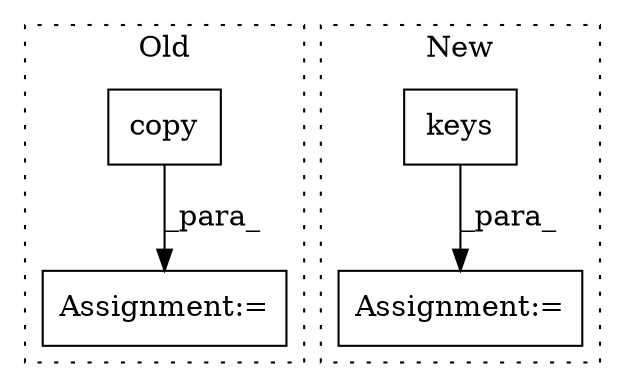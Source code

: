 digraph G {
subgraph cluster0 {
1 [label="copy" a="32" s="2980,3000" l="5,1" shape="box"];
4 [label="Assignment:=" a="7" s="2973" l="1" shape="box"];
label = "Old";
style="dotted";
}
subgraph cluster1 {
2 [label="keys" a="32" s="2792" l="6" shape="box"];
3 [label="Assignment:=" a="7" s="2653" l="12" shape="box"];
label = "New";
style="dotted";
}
1 -> 4 [label="_para_"];
2 -> 3 [label="_para_"];
}